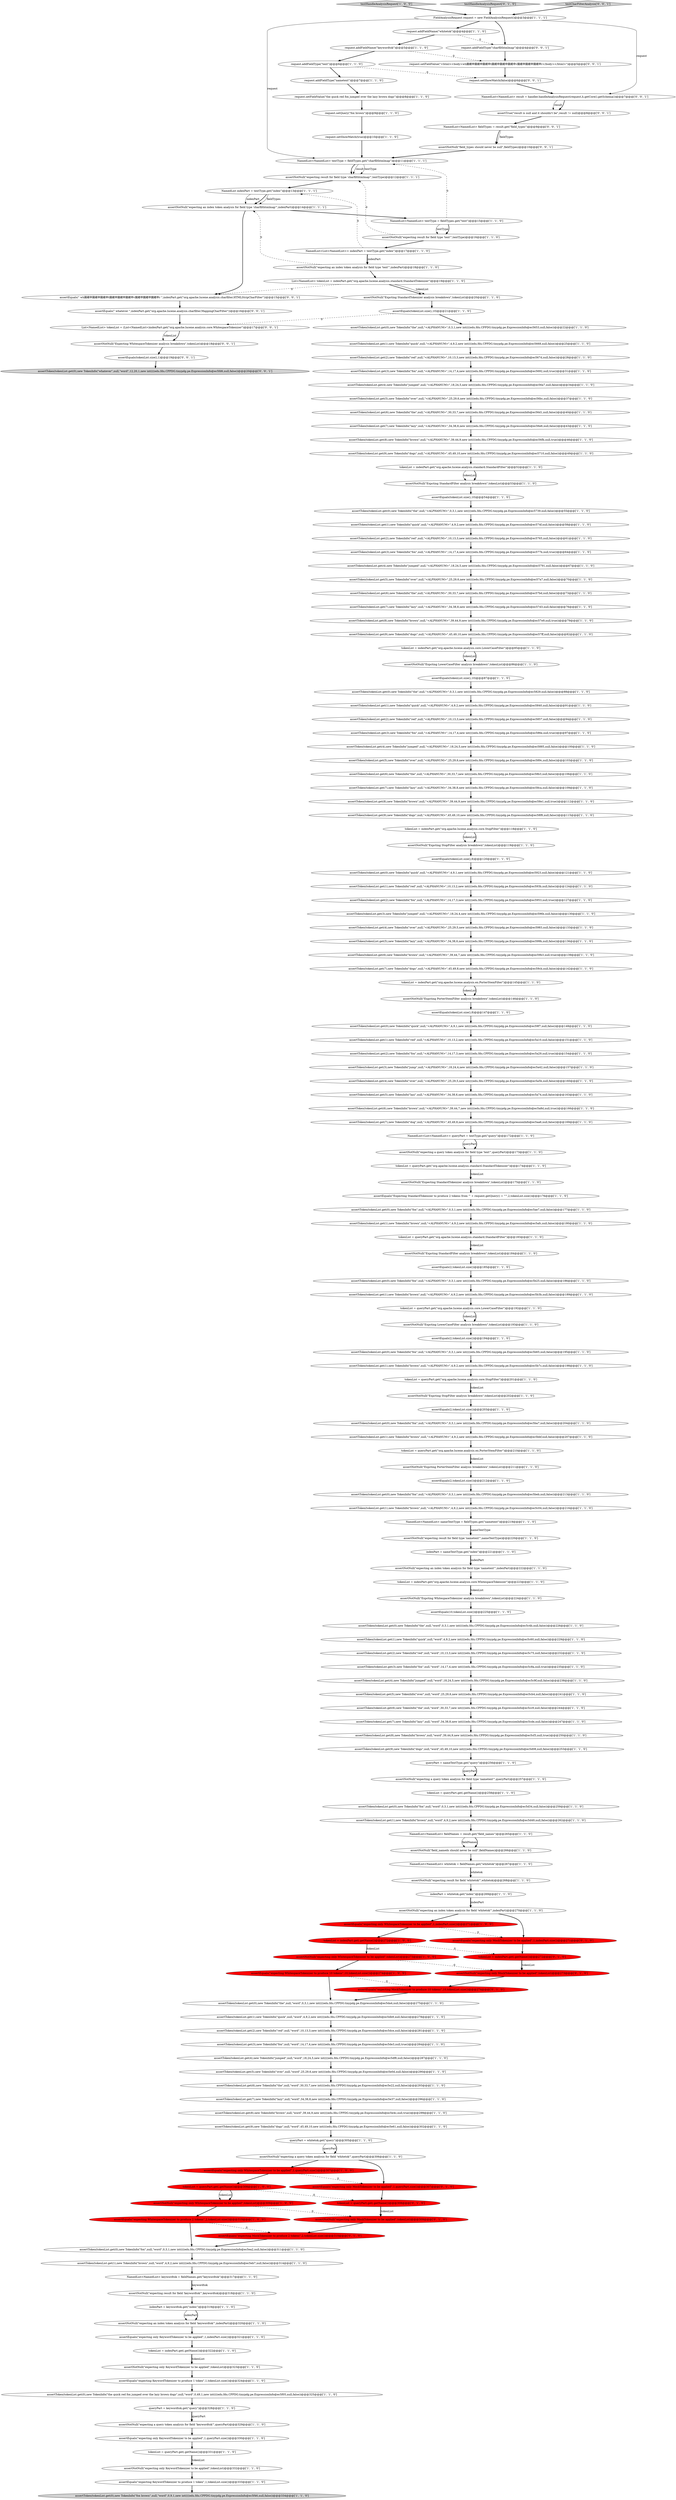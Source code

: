 digraph {
184 [style = filled, label = "request.addFieldType(\"charfilthtmlmap\")@@@4@@@['0', '0', '1']", fillcolor = white, shape = ellipse image = "AAA0AAABBB3BBB"];
4 [style = filled, label = "assertToken(tokenList.get(7),new TokenInfo(\"lazy\",null,\"<ALPHANUM>\",34,38,8,new int((((edu.fdu.CPPDG.tinypdg.pe.ExpressionInfo@ec58ca,null,false))@@@109@@@['1', '1', '0']", fillcolor = white, shape = ellipse image = "AAA0AAABBB1BBB"];
160 [style = filled, label = "assertNotNull(\"expecting an index token analysis for field 'keywordtok'\",indexPart)@@@320@@@['1', '1', '0']", fillcolor = white, shape = ellipse image = "AAA0AAABBB1BBB"];
157 [style = filled, label = "queryPart = whitetok.get(\"query\")@@@305@@@['1', '1', '0']", fillcolor = white, shape = ellipse image = "AAA0AAABBB1BBB"];
44 [style = filled, label = "assertToken(tokenList.get(1),new TokenInfo(\"quick\",null,\"<ALPHANUM>\",4,9,2,new int((((edu.fdu.CPPDG.tinypdg.pe.ExpressionInfo@ec574f,null,false))@@@58@@@['1', '1', '0']", fillcolor = white, shape = ellipse image = "AAA0AAABBB1BBB"];
120 [style = filled, label = "assertToken(tokenList.get(8),new TokenInfo(\"brown\",null,\"<ALPHANUM>\",39,44,9,new int((((edu.fdu.CPPDG.tinypdg.pe.ExpressionInfo@ec56fb,null,true))@@@46@@@['1', '1', '0']", fillcolor = white, shape = ellipse image = "AAA0AAABBB1BBB"];
49 [style = filled, label = "indexPart = nameTextType.get(\"index\")@@@221@@@['1', '1', '0']", fillcolor = white, shape = ellipse image = "AAA0AAABBB1BBB"];
76 [style = filled, label = "tokenList = queryPart.get(\"org.apache.lucene.analysis.standard.StandardTokenizer\")@@@174@@@['1', '1', '0']", fillcolor = white, shape = ellipse image = "AAA0AAABBB1BBB"];
132 [style = filled, label = "assertToken(tokenList.get(1),new TokenInfo(\"red\",null,\"<ALPHANUM>\",10,13,2,new int((((edu.fdu.CPPDG.tinypdg.pe.ExpressionInfo@ec593b,null,false))@@@124@@@['1', '1', '0']", fillcolor = white, shape = ellipse image = "AAA0AAABBB1BBB"];
98 [style = filled, label = "assertNotNull(\"Expcting StandardFilter analysis breakdown\",tokenList)@@@184@@@['1', '1', '0']", fillcolor = white, shape = ellipse image = "AAA0AAABBB1BBB"];
138 [style = filled, label = "assertToken(tokenList.get(9),new TokenInfo(\"dogs\",null,\"word\",45,49,10,new int((((edu.fdu.CPPDG.tinypdg.pe.ExpressionInfo@ec5d08,null,false))@@@253@@@['1', '1', '0']", fillcolor = white, shape = ellipse image = "AAA0AAABBB1BBB"];
33 [style = filled, label = "assertToken(tokenList.get(5),new TokenInfo(\"over\",null,\"<ALPHANUM>\",25,29,6,new int((((edu.fdu.CPPDG.tinypdg.pe.ExpressionInfo@ec57a7,null,false))@@@70@@@['1', '1', '0']", fillcolor = white, shape = ellipse image = "AAA0AAABBB1BBB"];
183 [style = filled, label = "List<NamedList> tokenList = (List<NamedList>)indexPart.get(\"org.apache.lucene.analysis.core.WhitespaceTokenizer\")@@@17@@@['0', '0', '1']", fillcolor = white, shape = ellipse image = "AAA0AAABBB3BBB"];
19 [style = filled, label = "assertToken(tokenList.get(2),new TokenInfo(\"red\",null,\"<ALPHANUM>\",10,13,3,new int((((edu.fdu.CPPDG.tinypdg.pe.ExpressionInfo@ec5765,null,false))@@@61@@@['1', '1', '0']", fillcolor = white, shape = ellipse image = "AAA0AAABBB1BBB"];
145 [style = filled, label = "assertToken(tokenList.get(9),new TokenInfo(\"dogs\",null,\"word\",45,49,10,new int((((edu.fdu.CPPDG.tinypdg.pe.ExpressionInfo@ec5e61,null,false))@@@302@@@['1', '1', '0']", fillcolor = white, shape = ellipse image = "AAA0AAABBB1BBB"];
113 [style = filled, label = "assertToken(tokenList.get(8),new TokenInfo(\"brown\",null,\"word\",39,44,9,new int((((edu.fdu.CPPDG.tinypdg.pe.ExpressionInfo@ec5cf3,null,true))@@@250@@@['1', '1', '0']", fillcolor = white, shape = ellipse image = "AAA0AAABBB1BBB"];
191 [style = filled, label = "NamedList<NamedList> result = handler.handleAnalysisRequest(request,h.getCore().getSchema())@@@7@@@['0', '0', '1']", fillcolor = white, shape = ellipse image = "AAA0AAABBB3BBB"];
18 [style = filled, label = "assertToken(tokenList.get(3),new TokenInfo(\"fox\",null,\"<ALPHANUM>\",14,17,4,new int((((edu.fdu.CPPDG.tinypdg.pe.ExpressionInfo@ec586e,null,true))@@@97@@@['1', '1', '0']", fillcolor = white, shape = ellipse image = "AAA0AAABBB1BBB"];
14 [style = filled, label = "assertToken(tokenList.get(6),new TokenInfo(\"the\",null,\"word\",30,33,7,new int((((edu.fdu.CPPDG.tinypdg.pe.ExpressionInfo@ec5cc9,null,false))@@@244@@@['1', '1', '0']", fillcolor = white, shape = ellipse image = "AAA0AAABBB1BBB"];
31 [style = filled, label = "assertToken(tokenList.get(7),new TokenInfo(\"lazy\",null,\"<ALPHANUM>\",34,38,8,new int((((edu.fdu.CPPDG.tinypdg.pe.ExpressionInfo@ec56e6,null,false))@@@43@@@['1', '1', '0']", fillcolor = white, shape = ellipse image = "AAA0AAABBB1BBB"];
57 [style = filled, label = "assertNotNull(\"Expcting WhitespaceTokenizer analysis breakdown\",tokenList)@@@224@@@['1', '1', '0']", fillcolor = white, shape = ellipse image = "AAA0AAABBB1BBB"];
129 [style = filled, label = "tokenList = queryPart.get(\"org.apache.lucene.analysis.en.PorterStemFilter\")@@@210@@@['1', '1', '0']", fillcolor = white, shape = ellipse image = "AAA0AAABBB1BBB"];
174 [style = filled, label = "assertEquals(\"expecting only MockTokenizer to be applied\",1,queryPart.size())@@@307@@@['0', '1', '0']", fillcolor = red, shape = ellipse image = "AAA1AAABBB2BBB"];
21 [style = filled, label = "assertToken(tokenList.get(0),new TokenInfo(\"the quick red fox jumped over the lazy brown dogs\",null,\"word\",0,49,1,new int((((edu.fdu.CPPDG.tinypdg.pe.ExpressionInfo@ec5f05,null,false))@@@325@@@['1', '1', '0']", fillcolor = white, shape = ellipse image = "AAA0AAABBB1BBB"];
119 [style = filled, label = "assertEquals(2,tokenList.size())@@@203@@@['1', '1', '0']", fillcolor = white, shape = ellipse image = "AAA0AAABBB1BBB"];
46 [style = filled, label = "assertNotNull(\"Expcting LowerCaseFilter analysis breakdown\",tokenList)@@@193@@@['1', '1', '0']", fillcolor = white, shape = ellipse image = "AAA0AAABBB1BBB"];
70 [style = filled, label = "assertToken(tokenList.get(2),new TokenInfo(\"red\",null,\"word\",10,13,3,new int((((edu.fdu.CPPDG.tinypdg.pe.ExpressionInfo@ec5c75,null,false))@@@232@@@['1', '1', '0']", fillcolor = white, shape = ellipse image = "AAA0AAABBB1BBB"];
2 [style = filled, label = "assertToken(tokenList.get(3),new TokenInfo(\"fox\",null,\"<ALPHANUM>\",14,17,4,new int((((edu.fdu.CPPDG.tinypdg.pe.ExpressionInfo@ec577b,null,true))@@@64@@@['1', '1', '0']", fillcolor = white, shape = ellipse image = "AAA0AAABBB1BBB"];
167 [style = filled, label = "assertToken(tokenList.get(1),new TokenInfo(\"quick\",null,\"<ALPHANUM>\",4,9,2,new int((((edu.fdu.CPPDG.tinypdg.pe.ExpressionInfo@ec5668,null,false))@@@25@@@['1', '1', '0']", fillcolor = white, shape = ellipse image = "AAA0AAABBB1BBB"];
185 [style = filled, label = "assertNotNull(\"Expecting WhitespaceTokenizer analysis breakdown\",tokenList)@@@18@@@['0', '0', '1']", fillcolor = white, shape = ellipse image = "AAA0AAABBB3BBB"];
181 [style = filled, label = "NamedList<NamedList> fieldTypes = result.get(\"field_types\")@@@9@@@['0', '0', '1']", fillcolor = white, shape = ellipse image = "AAA0AAABBB3BBB"];
162 [style = filled, label = "NamedList<NamedList> textType = fieldTypes.get(\"text\")@@@15@@@['1', '1', '0']", fillcolor = white, shape = ellipse image = "AAA0AAABBB1BBB"];
1 [style = filled, label = "assertToken(tokenList.get(0),new TokenInfo(\"the\",null,\"<ALPHANUM>\",0,3,1,new int((((edu.fdu.CPPDG.tinypdg.pe.ExpressionInfo@ec5829,null,false))@@@88@@@['1', '1', '0']", fillcolor = white, shape = ellipse image = "AAA0AAABBB1BBB"];
179 [style = filled, label = "assertEquals(\"expecting MockTokenizer to produce 2 tokens\",2,tokenList.size())@@@310@@@['0', '1', '0']", fillcolor = red, shape = ellipse image = "AAA1AAABBB2BBB"];
189 [style = filled, label = "request.setShowMatch(false)@@@6@@@['0', '0', '1']", fillcolor = white, shape = ellipse image = "AAA0AAABBB3BBB"];
69 [style = filled, label = "assertToken(tokenList.get(9),new TokenInfo(\"dogs\",null,\"<ALPHANUM>\",45,49,10,new int((((edu.fdu.CPPDG.tinypdg.pe.ExpressionInfo@ec57ff,null,false))@@@82@@@['1', '1', '0']", fillcolor = white, shape = ellipse image = "AAA0AAABBB1BBB"];
32 [style = filled, label = "testHandleAnalysisRequest['1', '0', '0']", fillcolor = lightgray, shape = diamond image = "AAA0AAABBB1BBB"];
102 [style = filled, label = "assertEquals(\"expecting KeywordTokenizer to produce 1 token\",1,tokenList.size())@@@324@@@['1', '1', '0']", fillcolor = white, shape = ellipse image = "AAA0AAABBB1BBB"];
78 [style = filled, label = "assertToken(tokenList.get(0),new TokenInfo(\"quick\",null,\"<ALPHANUM>\",4,9,1,new int((((edu.fdu.CPPDG.tinypdg.pe.ExpressionInfo@ec59f7,null,false))@@@148@@@['1', '1', '0']", fillcolor = white, shape = ellipse image = "AAA0AAABBB1BBB"];
146 [style = filled, label = "assertToken(tokenList.get(0),new TokenInfo(\"fox brown\",null,\"word\",0,9,1,new int((((edu.fdu.CPPDG.tinypdg.pe.ExpressionInfo@ec5f46,null,false))@@@334@@@['1', '1', '0']", fillcolor = lightgray, shape = ellipse image = "AAA0AAABBB1BBB"];
149 [style = filled, label = "assertToken(tokenList.get(1),new TokenInfo(\"quick\",null,\"word\",4,9,2,new int((((edu.fdu.CPPDG.tinypdg.pe.ExpressionInfo@ec5c60,null,false))@@@229@@@['1', '1', '0']", fillcolor = white, shape = ellipse image = "AAA0AAABBB1BBB"];
72 [style = filled, label = "assertToken(tokenList.get(1),new TokenInfo(\"brown\",null,\"<ALPHANUM>\",4,9,2,new int((((edu.fdu.CPPDG.tinypdg.pe.ExpressionInfo@ec5bbf,null,false))@@@207@@@['1', '1', '0']", fillcolor = white, shape = ellipse image = "AAA0AAABBB1BBB"];
95 [style = filled, label = "assertEquals(\"expecting only WhitespaceTokenizer to be applied\",1,queryPart.size())@@@307@@@['1', '0', '0']", fillcolor = red, shape = ellipse image = "AAA1AAABBB1BBB"];
147 [style = filled, label = "request.setQuery(\"fox brown\")@@@9@@@['1', '1', '0']", fillcolor = white, shape = ellipse image = "AAA0AAABBB1BBB"];
151 [style = filled, label = "NamedList<List<NamedList>> queryPart = textType.get(\"query\")@@@172@@@['1', '1', '0']", fillcolor = white, shape = ellipse image = "AAA0AAABBB1BBB"];
13 [style = filled, label = "NamedList<NamedList> textType = fieldTypes.get(\"charfilthtmlmap\")@@@11@@@['1', '1', '1']", fillcolor = white, shape = ellipse image = "AAA0AAABBB1BBB"];
77 [style = filled, label = "assertNotNull(\"expecting a query token analysis for field type 'nametext'\",queryPart)@@@257@@@['1', '1', '0']", fillcolor = white, shape = ellipse image = "AAA0AAABBB1BBB"];
128 [style = filled, label = "assertNotNull(\"Expcting StandardTokenizer analysis breakdown\",tokenList)@@@20@@@['1', '1', '0']", fillcolor = white, shape = ellipse image = "AAA0AAABBB1BBB"];
65 [style = filled, label = "assertToken(tokenList.get(1),new TokenInfo(\"brown\",null,\"<ALPHANUM>\",4,9,2,new int((((edu.fdu.CPPDG.tinypdg.pe.ExpressionInfo@ec5afc,null,false))@@@180@@@['1', '1', '0']", fillcolor = white, shape = ellipse image = "AAA0AAABBB1BBB"];
71 [style = filled, label = "assertToken(tokenList.get(7),new TokenInfo(\"dogs\",null,\"<ALPHANUM>\",45,49,8,new int((((edu.fdu.CPPDG.tinypdg.pe.ExpressionInfo@ec59cb,null,false))@@@142@@@['1', '1', '0']", fillcolor = white, shape = ellipse image = "AAA0AAABBB1BBB"];
142 [style = filled, label = "FieldAnalysisRequest request = new FieldAnalysisRequest()@@@3@@@['1', '1', '1']", fillcolor = white, shape = ellipse image = "AAA0AAABBB1BBB"];
105 [style = filled, label = "assertToken(tokenList.get(6),new TokenInfo(\"the\",null,\"word\",30,33,7,new int((((edu.fdu.CPPDG.tinypdg.pe.ExpressionInfo@ec5e22,null,false))@@@293@@@['1', '1', '0']", fillcolor = white, shape = ellipse image = "AAA0AAABBB1BBB"];
144 [style = filled, label = "assertNotNull(\"Expcting StopFilter analysis breakdown\",tokenList)@@@202@@@['1', '1', '0']", fillcolor = white, shape = ellipse image = "AAA0AAABBB1BBB"];
171 [style = filled, label = "assertEquals(\"expecting MockTokenizer to produce 10 tokens\",10,tokenList.size())@@@274@@@['0', '1', '0']", fillcolor = red, shape = ellipse image = "AAA1AAABBB2BBB"];
16 [style = filled, label = "assertNotNull(\"expecting an index token analysis for field type 'nametext'\",indexPart)@@@222@@@['1', '1', '0']", fillcolor = white, shape = ellipse image = "AAA0AAABBB1BBB"];
100 [style = filled, label = "assertNotNull(\"Expcting PorterStemFilter analysis breakdown\",tokenList)@@@211@@@['1', '1', '0']", fillcolor = white, shape = ellipse image = "AAA0AAABBB1BBB"];
121 [style = filled, label = "assertToken(tokenList.get(6),new TokenInfo(\"brown\",null,\"<ALPHANUM>\",39,44,7,new int((((edu.fdu.CPPDG.tinypdg.pe.ExpressionInfo@ec59b3,null,true))@@@139@@@['1', '1', '0']", fillcolor = white, shape = ellipse image = "AAA0AAABBB1BBB"];
45 [style = filled, label = "assertToken(tokenList.get(2),new TokenInfo(\"red\",null,\"<ALPHANUM>\",10,13,3,new int((((edu.fdu.CPPDG.tinypdg.pe.ExpressionInfo@ec567d,null,false))@@@28@@@['1', '1', '0']", fillcolor = white, shape = ellipse image = "AAA0AAABBB1BBB"];
22 [style = filled, label = "assertToken(tokenList.get(0),new TokenInfo(\"fox\",null,\"<ALPHANUM>\",0,3,1,new int((((edu.fdu.CPPDG.tinypdg.pe.ExpressionInfo@ec5b25,null,false))@@@186@@@['1', '1', '0']", fillcolor = white, shape = ellipse image = "AAA0AAABBB1BBB"];
38 [style = filled, label = "request.addFieldName(\"keywordtok\")@@@5@@@['1', '1', '0']", fillcolor = white, shape = ellipse image = "AAA0AAABBB1BBB"];
166 [style = filled, label = "assertToken(tokenList.get(1),new TokenInfo(\"red\",null,\"<ALPHANUM>\",10,13,2,new int((((edu.fdu.CPPDG.tinypdg.pe.ExpressionInfo@ec5a10,null,false))@@@151@@@['1', '1', '0']", fillcolor = white, shape = ellipse image = "AAA0AAABBB1BBB"];
11 [style = filled, label = "assertNotNull(\"expecting result for field 'whitetok'\",whitetok)@@@268@@@['1', '1', '0']", fillcolor = white, shape = ellipse image = "AAA0AAABBB1BBB"];
135 [style = filled, label = "assertEquals(tokenList.size(),10)@@@54@@@['1', '1', '0']", fillcolor = white, shape = ellipse image = "AAA0AAABBB1BBB"];
123 [style = filled, label = "assertToken(tokenList.get(0),new TokenInfo(\"the\",null,\"<ALPHANUM>\",0,3,1,new int((((edu.fdu.CPPDG.tinypdg.pe.ExpressionInfo@ec5653,null,false))@@@22@@@['1', '1', '0']", fillcolor = white, shape = ellipse image = "AAA0AAABBB1BBB"];
118 [style = filled, label = "assertToken(tokenList.get(5),new TokenInfo(\"over\",null,\"word\",25,29,6,new int((((edu.fdu.CPPDG.tinypdg.pe.ExpressionInfo@ec5e0d,null,false))@@@290@@@['1', '1', '0']", fillcolor = white, shape = ellipse image = "AAA0AAABBB1BBB"];
173 [style = filled, label = "testHandleAnalysisRequest['0', '1', '0']", fillcolor = lightgray, shape = diamond image = "AAA0AAABBB2BBB"];
165 [style = filled, label = "assertToken(tokenList.get(1),new TokenInfo(\"brown\",null,\"word\",4,9,2,new int((((edu.fdu.CPPDG.tinypdg.pe.ExpressionInfo@ec5eb7,null,false))@@@314@@@['1', '1', '0']", fillcolor = white, shape = ellipse image = "AAA0AAABBB1BBB"];
79 [style = filled, label = "assertNotNull(\"expecting result for field type 'text'\",textType)@@@16@@@['1', '1', '0']", fillcolor = white, shape = ellipse image = "AAA0AAABBB1BBB"];
7 [style = filled, label = "assertToken(tokenList.get(7),new TokenInfo(\"dog\",null,\"<ALPHANUM>\",45,49,8,new int((((edu.fdu.CPPDG.tinypdg.pe.ExpressionInfo@ec5aa6,null,false))@@@169@@@['1', '1', '0']", fillcolor = white, shape = ellipse image = "AAA0AAABBB1BBB"];
170 [style = filled, label = "indexPart = whitetok.get(\"index\")@@@269@@@['1', '1', '0']", fillcolor = white, shape = ellipse image = "AAA0AAABBB1BBB"];
153 [style = filled, label = "assertNotNull(\"expecting result for field type 'nametext'\",nameTextType)@@@220@@@['1', '1', '0']", fillcolor = white, shape = ellipse image = "AAA0AAABBB1BBB"];
139 [style = filled, label = "assertEquals(\"expecting KeywordTokenizer to produce 1 token\",1,tokenList.size())@@@333@@@['1', '1', '0']", fillcolor = white, shape = ellipse image = "AAA0AAABBB1BBB"];
25 [style = filled, label = "tokenList = queryPart.get(\"org.apache.lucene.analysis.core.LowerCaseFilter\")@@@192@@@['1', '1', '0']", fillcolor = white, shape = ellipse image = "AAA0AAABBB1BBB"];
134 [style = filled, label = "assertToken(tokenList.get(0),new TokenInfo(\"fox\",null,\"<ALPHANUM>\",0,3,1,new int((((edu.fdu.CPPDG.tinypdg.pe.ExpressionInfo@ec5beb,null,false))@@@213@@@['1', '1', '0']", fillcolor = white, shape = ellipse image = "AAA0AAABBB1BBB"];
178 [style = filled, label = "assertNotNull(\"expecting only MockTokenizer to be applied\",tokenList)@@@273@@@['0', '1', '0']", fillcolor = red, shape = ellipse image = "AAA1AAABBB2BBB"];
50 [style = filled, label = "assertToken(tokenList.get(0),new TokenInfo(\"the\",null,\"<ALPHANUM>\",0,3,1,new int((((edu.fdu.CPPDG.tinypdg.pe.ExpressionInfo@ec5739,null,false))@@@55@@@['1', '1', '0']", fillcolor = white, shape = ellipse image = "AAA0AAABBB1BBB"];
137 [style = filled, label = "assertToken(tokenList.get(1),new TokenInfo(\"brown\",null,\"word\",4,9,2,new int((((edu.fdu.CPPDG.tinypdg.pe.ExpressionInfo@ec5d49,null,false))@@@262@@@['1', '1', '0']", fillcolor = white, shape = ellipse image = "AAA0AAABBB1BBB"];
81 [style = filled, label = "indexPart = keywordtok.get(\"index\")@@@319@@@['1', '1', '0']", fillcolor = white, shape = ellipse image = "AAA0AAABBB1BBB"];
58 [style = filled, label = "tokenList = indexPart.get(\"org.apache.lucene.analysis.core.LowerCaseFilter\")@@@85@@@['1', '1', '0']", fillcolor = white, shape = ellipse image = "AAA0AAABBB1BBB"];
182 [style = filled, label = "assertEquals(\" whatever \",indexPart.get(\"org.apache.lucene.analysis.charfilter.MappingCharFilter\"))@@@16@@@['0', '0', '1']", fillcolor = white, shape = ellipse image = "AAA0AAABBB3BBB"];
82 [style = filled, label = "assertToken(tokenList.get(4),new TokenInfo(\"over\",null,\"<ALPHANUM>\",25,29,5,new int((((edu.fdu.CPPDG.tinypdg.pe.ExpressionInfo@ec5a5b,null,false))@@@160@@@['1', '1', '0']", fillcolor = white, shape = ellipse image = "AAA0AAABBB1BBB"];
5 [style = filled, label = "assertToken(tokenList.get(0),new TokenInfo(\"the\",null,\"word\",0,3,1,new int((((edu.fdu.CPPDG.tinypdg.pe.ExpressionInfo@ec5c4b,null,false))@@@226@@@['1', '1', '0']", fillcolor = white, shape = ellipse image = "AAA0AAABBB1BBB"];
28 [style = filled, label = "assertEquals(10,tokenList.size())@@@225@@@['1', '1', '0']", fillcolor = white, shape = ellipse image = "AAA0AAABBB1BBB"];
168 [style = filled, label = "assertEquals(2,tokenList.size())@@@185@@@['1', '1', '0']", fillcolor = white, shape = ellipse image = "AAA0AAABBB1BBB"];
86 [style = filled, label = "assertNotNull(\"Expecting StandardTokenizer analysis breakdown\",tokenList)@@@175@@@['1', '1', '0']", fillcolor = white, shape = ellipse image = "AAA0AAABBB1BBB"];
67 [style = filled, label = "tokenList = indexPart.get(\"org.apache.lucene.analysis.core.StopFilter\")@@@118@@@['1', '1', '0']", fillcolor = white, shape = ellipse image = "AAA0AAABBB1BBB"];
93 [style = filled, label = "assertNotNull(\"expecting only WhitespaceTokenizer to be applied\",tokenList)@@@273@@@['1', '0', '0']", fillcolor = red, shape = ellipse image = "AAA1AAABBB1BBB"];
80 [style = filled, label = "assertToken(tokenList.get(3),new TokenInfo(\"fox\",null,\"word\",14,17,4,new int((((edu.fdu.CPPDG.tinypdg.pe.ExpressionInfo@ec5de3,null,true))@@@284@@@['1', '1', '0']", fillcolor = white, shape = ellipse image = "AAA0AAABBB1BBB"];
24 [style = filled, label = "assertToken(tokenList.get(7),new TokenInfo(\"lazy\",null,\"word\",34,38,8,new int((((edu.fdu.CPPDG.tinypdg.pe.ExpressionInfo@ec5e37,null,false))@@@296@@@['1', '1', '0']", fillcolor = white, shape = ellipse image = "AAA0AAABBB1BBB"];
122 [style = filled, label = "assertToken(tokenList.get(4),new TokenInfo(\"jumped\",null,\"word\",18,24,5,new int((((edu.fdu.CPPDG.tinypdg.pe.ExpressionInfo@ec5df8,null,false))@@@287@@@['1', '1', '0']", fillcolor = white, shape = ellipse image = "AAA0AAABBB1BBB"];
66 [style = filled, label = "assertToken(tokenList.get(8),new TokenInfo(\"brown\",null,\"<ALPHANUM>\",39,44,9,new int((((edu.fdu.CPPDG.tinypdg.pe.ExpressionInfo@ec58e1,null,true))@@@112@@@['1', '1', '0']", fillcolor = white, shape = ellipse image = "AAA0AAABBB1BBB"];
190 [style = filled, label = "assertToken(tokenList.get(0),new TokenInfo(\"whatever\",null,\"word\",12,20,1,new int((((edu.fdu.CPPDG.tinypdg.pe.ExpressionInfo@ec5fd6,null,false))@@@20@@@['0', '0', '1']", fillcolor = lightgray, shape = ellipse image = "AAA0AAABBB3BBB"];
154 [style = filled, label = "assertToken(tokenList.get(4),new TokenInfo(\"jumped\",null,\"word\",18,24,5,new int((((edu.fdu.CPPDG.tinypdg.pe.ExpressionInfo@ec5c9f,null,false))@@@238@@@['1', '1', '0']", fillcolor = white, shape = ellipse image = "AAA0AAABBB1BBB"];
106 [style = filled, label = "assertNotNull(\"Expcting StopFilter analysis breakdown\",tokenList)@@@119@@@['1', '1', '0']", fillcolor = white, shape = ellipse image = "AAA0AAABBB1BBB"];
40 [style = filled, label = "assertNotNull(\"Expcting StandardFilter analysis breakdown\",tokenList)@@@53@@@['1', '1', '0']", fillcolor = white, shape = ellipse image = "AAA0AAABBB1BBB"];
187 [style = filled, label = "assertEquals(\" wh鐃緒申鐃緒申鐃緒申t鐃緒申鐃緒申鐃緒申v鐃緒申鐃緒申鐃緒申r \",indexPart.get(\"org.apache.lucene.analysis.charfilter.HTMLStripCharFilter\"))@@@15@@@['0', '0', '1']", fillcolor = white, shape = ellipse image = "AAA0AAABBB3BBB"];
108 [style = filled, label = "assertEquals(2,tokenList.size())@@@212@@@['1', '1', '0']", fillcolor = white, shape = ellipse image = "AAA0AAABBB1BBB"];
127 [style = filled, label = "request.addFieldType(\"text\")@@@6@@@['1', '1', '0']", fillcolor = white, shape = ellipse image = "AAA0AAABBB1BBB"];
43 [style = filled, label = "assertToken(tokenList.get(8),new TokenInfo(\"brown\",null,\"<ALPHANUM>\",39,44,9,new int((((edu.fdu.CPPDG.tinypdg.pe.ExpressionInfo@ec57e9,null,true))@@@79@@@['1', '1', '0']", fillcolor = white, shape = ellipse image = "AAA0AAABBB1BBB"];
26 [style = filled, label = "assertNotNull(\"expecting only KeywordTokenizer to be applied\",tokenList)@@@332@@@['1', '1', '0']", fillcolor = white, shape = ellipse image = "AAA0AAABBB1BBB"];
30 [style = filled, label = "tokenList = queryPart.get(.getName())@@@308@@@['1', '0', '0']", fillcolor = red, shape = ellipse image = "AAA1AAABBB1BBB"];
52 [style = filled, label = "request.addFieldType(\"nametext\")@@@7@@@['1', '1', '0']", fillcolor = white, shape = ellipse image = "AAA0AAABBB1BBB"];
88 [style = filled, label = "assertToken(tokenList.get(3),new TokenInfo(\"fox\",null,\"<ALPHANUM>\",14,17,4,new int((((edu.fdu.CPPDG.tinypdg.pe.ExpressionInfo@ec5692,null,true))@@@31@@@['1', '1', '0']", fillcolor = white, shape = ellipse image = "AAA0AAABBB1BBB"];
90 [style = filled, label = "assertToken(tokenList.get(0),new TokenInfo(\"the\",null,\"word\",0,3,1,new int((((edu.fdu.CPPDG.tinypdg.pe.ExpressionInfo@ec5da4,null,false))@@@275@@@['1', '1', '0']", fillcolor = white, shape = ellipse image = "AAA0AAABBB1BBB"];
104 [style = filled, label = "NamedList<List<NamedList>> indexPart = textType.get(\"index\")@@@17@@@['1', '1', '0']", fillcolor = white, shape = ellipse image = "AAA0AAABBB1BBB"];
23 [style = filled, label = "assertNotNull(\"Expcting PorterStemFilter analysis breakdown\",tokenList)@@@146@@@['1', '1', '0']", fillcolor = white, shape = ellipse image = "AAA0AAABBB1BBB"];
55 [style = filled, label = "tokenList = queryPart.get(.getName())@@@331@@@['1', '1', '0']", fillcolor = white, shape = ellipse image = "AAA0AAABBB1BBB"];
141 [style = filled, label = "assertEquals(\"expecting WhitespaceTokenizer to produce 2 tokens\",2,tokenList.size())@@@310@@@['1', '0', '0']", fillcolor = red, shape = ellipse image = "AAA1AAABBB1BBB"];
6 [style = filled, label = "NamedList<NamedList> fieldNames = result.get(\"field_names\")@@@265@@@['1', '1', '0']", fillcolor = white, shape = ellipse image = "AAA0AAABBB1BBB"];
164 [style = filled, label = "assertEquals(\"expecting only KeywordTokenizer to be applied\",1,indexPart.size())@@@321@@@['1', '1', '0']", fillcolor = white, shape = ellipse image = "AAA0AAABBB1BBB"];
62 [style = filled, label = "assertToken(tokenList.get(0),new TokenInfo(\"quick\",null,\"<ALPHANUM>\",4,9,1,new int((((edu.fdu.CPPDG.tinypdg.pe.ExpressionInfo@ec5923,null,false))@@@121@@@['1', '1', '0']", fillcolor = white, shape = ellipse image = "AAA0AAABBB1BBB"];
74 [style = filled, label = "assertToken(tokenList.get(2),new TokenInfo(\"fox\",null,\"<ALPHANUM>\",14,17,3,new int((((edu.fdu.CPPDG.tinypdg.pe.ExpressionInfo@ec5953,null,true))@@@127@@@['1', '1', '0']", fillcolor = white, shape = ellipse image = "AAA0AAABBB1BBB"];
92 [style = filled, label = "assertNotNull(\"expecting a query token analysis for field type 'text'\",queryPart)@@@173@@@['1', '1', '0']", fillcolor = white, shape = ellipse image = "AAA0AAABBB1BBB"];
150 [style = filled, label = "assertNotNull(\"expecting an index token analysis for field type 'charfilthtmlmap'\",indexPart)@@@14@@@['1', '1', '1']", fillcolor = white, shape = ellipse image = "AAA0AAABBB1BBB"];
112 [style = filled, label = "assertEquals(2,tokenList.size())@@@194@@@['1', '1', '0']", fillcolor = white, shape = ellipse image = "AAA0AAABBB1BBB"];
85 [style = filled, label = "assertToken(tokenList.get(5),new TokenInfo(\"lazy\",null,\"<ALPHANUM>\",34,38,6,new int((((edu.fdu.CPPDG.tinypdg.pe.ExpressionInfo@ec599b,null,false))@@@136@@@['1', '1', '0']", fillcolor = white, shape = ellipse image = "AAA0AAABBB1BBB"];
133 [style = filled, label = "request.setShowMatch(true)@@@10@@@['1', '1', '0']", fillcolor = white, shape = ellipse image = "AAA0AAABBB1BBB"];
126 [style = filled, label = "tokenList = queryPart.get(.getName())@@@258@@@['1', '1', '0']", fillcolor = white, shape = ellipse image = "AAA0AAABBB1BBB"];
63 [style = filled, label = "tokenList = queryPart.get(\"org.apache.lucene.analysis.standard.StandardFilter\")@@@183@@@['1', '1', '0']", fillcolor = white, shape = ellipse image = "AAA0AAABBB1BBB"];
10 [style = filled, label = "assertToken(tokenList.get(3),new TokenInfo(\"fox\",null,\"word\",14,17,4,new int((((edu.fdu.CPPDG.tinypdg.pe.ExpressionInfo@ec5c8a,null,true))@@@235@@@['1', '1', '0']", fillcolor = white, shape = ellipse image = "AAA0AAABBB1BBB"];
186 [style = filled, label = "assertNotNull(\"field_types should never be null\",fieldTypes)@@@10@@@['0', '0', '1']", fillcolor = white, shape = ellipse image = "AAA0AAABBB3BBB"];
115 [style = filled, label = "assertToken(tokenList.get(6),new TokenInfo(\"the\",null,\"<ALPHANUM>\",30,33,7,new int((((edu.fdu.CPPDG.tinypdg.pe.ExpressionInfo@ec56d1,null,false))@@@40@@@['1', '1', '0']", fillcolor = white, shape = ellipse image = "AAA0AAABBB1BBB"];
35 [style = filled, label = "assertToken(tokenList.get(0),new TokenInfo(\"fox\",null,\"<ALPHANUM>\",0,3,1,new int((((edu.fdu.CPPDG.tinypdg.pe.ExpressionInfo@ec5b65,null,false))@@@195@@@['1', '1', '0']", fillcolor = white, shape = ellipse image = "AAA0AAABBB1BBB"];
41 [style = filled, label = "assertToken(tokenList.get(5),new TokenInfo(\"over\",null,\"<ALPHANUM>\",25,29,6,new int((((edu.fdu.CPPDG.tinypdg.pe.ExpressionInfo@ec56bc,null,false))@@@37@@@['1', '1', '0']", fillcolor = white, shape = ellipse image = "AAA0AAABBB1BBB"];
91 [style = filled, label = "assertToken(tokenList.get(1),new TokenInfo(\"brown\",null,\"<ALPHANUM>\",4,9,2,new int((((edu.fdu.CPPDG.tinypdg.pe.ExpressionInfo@ec5b3b,null,false))@@@189@@@['1', '1', '0']", fillcolor = white, shape = ellipse image = "AAA0AAABBB1BBB"];
53 [style = filled, label = "assertEquals(\"expecting only KeywordTokenizer to be applied\",1,queryPart.size())@@@330@@@['1', '1', '0']", fillcolor = white, shape = ellipse image = "AAA0AAABBB1BBB"];
75 [style = filled, label = "assertToken(tokenList.get(0),new TokenInfo(\"fox\",null,\"word\",0,3,1,new int((((edu.fdu.CPPDG.tinypdg.pe.ExpressionInfo@ec5ea2,null,false))@@@311@@@['1', '1', '0']", fillcolor = white, shape = ellipse image = "AAA0AAABBB1BBB"];
68 [style = filled, label = "tokenList = queryPart.get(\"org.apache.lucene.analysis.core.StopFilter\")@@@201@@@['1', '1', '0']", fillcolor = white, shape = ellipse image = "AAA0AAABBB1BBB"];
192 [style = filled, label = "assertEquals(tokenList.size(),1)@@@19@@@['0', '0', '1']", fillcolor = white, shape = ellipse image = "AAA0AAABBB3BBB"];
169 [style = filled, label = "assertNotNull(\"Expcting LowerCaseFilter analysis breakdown\",tokenList)@@@86@@@['1', '1', '0']", fillcolor = white, shape = ellipse image = "AAA0AAABBB1BBB"];
159 [style = filled, label = "assertToken(tokenList.get(6),new TokenInfo(\"the\",null,\"<ALPHANUM>\",30,33,7,new int((((edu.fdu.CPPDG.tinypdg.pe.ExpressionInfo@ec57bd,null,false))@@@73@@@['1', '1', '0']", fillcolor = white, shape = ellipse image = "AAA0AAABBB1BBB"];
64 [style = filled, label = "assertToken(tokenList.get(4),new TokenInfo(\"jumped\",null,\"<ALPHANUM>\",18,24,5,new int((((edu.fdu.CPPDG.tinypdg.pe.ExpressionInfo@ec5885,null,false))@@@100@@@['1', '1', '0']", fillcolor = white, shape = ellipse image = "AAA0AAABBB1BBB"];
110 [style = filled, label = "assertToken(tokenList.get(1),new TokenInfo(\"brown\",null,\"<ALPHANUM>\",4,9,2,new int((((edu.fdu.CPPDG.tinypdg.pe.ExpressionInfo@ec5c04,null,false))@@@216@@@['1', '1', '0']", fillcolor = white, shape = ellipse image = "AAA0AAABBB1BBB"];
27 [style = filled, label = "assertToken(tokenList.get(4),new TokenInfo(\"jumped\",null,\"<ALPHANUM>\",18,24,5,new int((((edu.fdu.CPPDG.tinypdg.pe.ExpressionInfo@ec5791,null,false))@@@67@@@['1', '1', '0']", fillcolor = white, shape = ellipse image = "AAA0AAABBB1BBB"];
56 [style = filled, label = "assertToken(tokenList.get(6),new TokenInfo(\"the\",null,\"<ALPHANUM>\",30,33,7,new int((((edu.fdu.CPPDG.tinypdg.pe.ExpressionInfo@ec58b3,null,false))@@@106@@@['1', '1', '0']", fillcolor = white, shape = ellipse image = "AAA0AAABBB1BBB"];
130 [style = filled, label = "assertNotNull(\"expecting a query token analysis for field 'whitetok'\",queryPart)@@@306@@@['1', '1', '0']", fillcolor = white, shape = ellipse image = "AAA0AAABBB1BBB"];
161 [style = filled, label = "assertNotNull(\"expecting a query token analysis for field 'keywordtok'\",queryPart)@@@329@@@['1', '1', '0']", fillcolor = white, shape = ellipse image = "AAA0AAABBB1BBB"];
107 [style = filled, label = "NamedList<NamedList> nameTextType = fieldTypes.get(\"nametext\")@@@219@@@['1', '1', '0']", fillcolor = white, shape = ellipse image = "AAA0AAABBB1BBB"];
3 [style = filled, label = "assertNotNull(\"expecting an index token analysis for field 'whitetok'\",indexPart)@@@270@@@['1', '1', '0']", fillcolor = white, shape = ellipse image = "AAA0AAABBB1BBB"];
59 [style = filled, label = "assertNotNull(\"expecting result for field type 'charfilthtmlmap'\",textType)@@@12@@@['1', '1', '1']", fillcolor = white, shape = ellipse image = "AAA0AAABBB1BBB"];
48 [style = filled, label = "assertToken(tokenList.get(9),new TokenInfo(\"dogs\",null,\"<ALPHANUM>\",45,49,10,new int((((edu.fdu.CPPDG.tinypdg.pe.ExpressionInfo@ec5710,null,false))@@@49@@@['1', '1', '0']", fillcolor = white, shape = ellipse image = "AAA0AAABBB1BBB"];
156 [style = filled, label = "assertToken(tokenList.get(0),new TokenInfo(\"fox\",null,\"word\",0,3,1,new int((((edu.fdu.CPPDG.tinypdg.pe.ExpressionInfo@ec5d34,null,false))@@@259@@@['1', '1', '0']", fillcolor = white, shape = ellipse image = "AAA0AAABBB1BBB"];
177 [style = filled, label = "tokenList = indexPart.get(.getName())@@@272@@@['0', '1', '0']", fillcolor = red, shape = ellipse image = "AAA1AAABBB2BBB"];
37 [style = filled, label = "assertEquals(tokenList.size(),8)@@@147@@@['1', '1', '0']", fillcolor = white, shape = ellipse image = "AAA0AAABBB1BBB"];
131 [style = filled, label = "assertEquals(tokenList.size(),10)@@@21@@@['1', '1', '0']", fillcolor = white, shape = ellipse image = "AAA0AAABBB1BBB"];
87 [style = filled, label = "assertToken(tokenList.get(5),new TokenInfo(\"over\",null,\"<ALPHANUM>\",25,29,6,new int((((edu.fdu.CPPDG.tinypdg.pe.ExpressionInfo@ec589c,null,false))@@@103@@@['1', '1', '0']", fillcolor = white, shape = ellipse image = "AAA0AAABBB1BBB"];
51 [style = filled, label = "NamedList<NamedList> whitetok = fieldNames.get(\"whitetok\")@@@267@@@['1', '1', '0']", fillcolor = white, shape = ellipse image = "AAA0AAABBB1BBB"];
96 [style = filled, label = "assertEquals(\"expecting only WhitespaceTokenizer to be applied\",1,indexPart.size())@@@271@@@['1', '0', '0']", fillcolor = red, shape = ellipse image = "AAA1AAABBB1BBB"];
117 [style = filled, label = "assertToken(tokenList.get(4),new TokenInfo(\"over\",null,\"<ALPHANUM>\",25,29,5,new int((((edu.fdu.CPPDG.tinypdg.pe.ExpressionInfo@ec5983,null,false))@@@133@@@['1', '1', '0']", fillcolor = white, shape = ellipse image = "AAA0AAABBB1BBB"];
12 [style = filled, label = "assertToken(tokenList.get(8),new TokenInfo(\"brown\",null,\"word\",39,44,9,new int((((edu.fdu.CPPDG.tinypdg.pe.ExpressionInfo@ec5e4c,null,true))@@@299@@@['1', '1', '0']", fillcolor = white, shape = ellipse image = "AAA0AAABBB1BBB"];
42 [style = filled, label = "assertEquals(\"expecting WhitespaceTokenizer to produce 10 tokens\",10,tokenList.size())@@@274@@@['1', '0', '0']", fillcolor = red, shape = ellipse image = "AAA1AAABBB1BBB"];
99 [style = filled, label = "NamedList indexPart = textType.get(\"index\")@@@13@@@['1', '1', '1']", fillcolor = white, shape = ellipse image = "AAA0AAABBB1BBB"];
101 [style = filled, label = "tokenList = indexPart.get(.getName())@@@322@@@['1', '1', '0']", fillcolor = white, shape = ellipse image = "AAA0AAABBB1BBB"];
103 [style = filled, label = "List<NamedList> tokenList = indexPart.get(\"org.apache.lucene.analysis.standard.StandardTokenizer\")@@@19@@@['1', '1', '0']", fillcolor = white, shape = ellipse image = "AAA0AAABBB1BBB"];
20 [style = filled, label = "assertToken(tokenList.get(2),new TokenInfo(\"fox\",null,\"<ALPHANUM>\",14,17,3,new int((((edu.fdu.CPPDG.tinypdg.pe.ExpressionInfo@ec5a29,null,true))@@@154@@@['1', '1', '0']", fillcolor = white, shape = ellipse image = "AAA0AAABBB1BBB"];
155 [style = filled, label = "assertToken(tokenList.get(9),new TokenInfo(\"dogs\",null,\"<ALPHANUM>\",45,49,10,new int((((edu.fdu.CPPDG.tinypdg.pe.ExpressionInfo@ec58f8,null,false))@@@115@@@['1', '1', '0']", fillcolor = white, shape = ellipse image = "AAA0AAABBB1BBB"];
125 [style = filled, label = "queryPart = keywordtok.get(\"query\")@@@328@@@['1', '1', '0']", fillcolor = white, shape = ellipse image = "AAA0AAABBB1BBB"];
84 [style = filled, label = "assertNotNull(\"expecting only KeywordTokenizer to be applied\",tokenList)@@@323@@@['1', '1', '0']", fillcolor = white, shape = ellipse image = "AAA0AAABBB1BBB"];
111 [style = filled, label = "assertNotNull(\"expecting only WhitespaceTokenizer to be applied\",tokenList)@@@309@@@['1', '0', '0']", fillcolor = red, shape = ellipse image = "AAA1AAABBB1BBB"];
60 [style = filled, label = "assertToken(tokenList.get(3),new TokenInfo(\"jump\",null,\"<ALPHANUM>\",18,24,4,new int((((edu.fdu.CPPDG.tinypdg.pe.ExpressionInfo@ec5a42,null,false))@@@157@@@['1', '1', '0']", fillcolor = white, shape = ellipse image = "AAA0AAABBB1BBB"];
140 [style = filled, label = "request.setFieldValue(\"the quick red fox jumped over the lazy brown dogs\")@@@8@@@['1', '1', '0']", fillcolor = white, shape = ellipse image = "AAA0AAABBB1BBB"];
0 [style = filled, label = "assertEquals(tokenList.size(),10)@@@87@@@['1', '1', '0']", fillcolor = white, shape = ellipse image = "AAA0AAABBB1BBB"];
158 [style = filled, label = "tokenList = indexPart.get(.getName())@@@272@@@['1', '0', '0']", fillcolor = red, shape = ellipse image = "AAA1AAABBB1BBB"];
17 [style = filled, label = "assertToken(tokenList.get(1),new TokenInfo(\"quick\",null,\"word\",4,9,2,new int((((edu.fdu.CPPDG.tinypdg.pe.ExpressionInfo@ec5db9,null,false))@@@278@@@['1', '1', '0']", fillcolor = white, shape = ellipse image = "AAA0AAABBB1BBB"];
193 [style = filled, label = "testCharFilterAnalysis['0', '0', '1']", fillcolor = lightgray, shape = diamond image = "AAA0AAABBB3BBB"];
143 [style = filled, label = "assertToken(tokenList.get(6),new TokenInfo(\"brown\",null,\"<ALPHANUM>\",39,44,7,new int((((edu.fdu.CPPDG.tinypdg.pe.ExpressionInfo@ec5a8d,null,true))@@@166@@@['1', '1', '0']", fillcolor = white, shape = ellipse image = "AAA0AAABBB1BBB"];
9 [style = filled, label = "assertNotNull(\"expecting result for field 'keywordtok'\",keywordtok)@@@318@@@['1', '1', '0']", fillcolor = white, shape = ellipse image = "AAA0AAABBB1BBB"];
83 [style = filled, label = "assertToken(tokenList.get(1),new TokenInfo(\"quick\",null,\"<ALPHANUM>\",4,9,2,new int((((edu.fdu.CPPDG.tinypdg.pe.ExpressionInfo@ec5840,null,false))@@@91@@@['1', '1', '0']", fillcolor = white, shape = ellipse image = "AAA0AAABBB1BBB"];
29 [style = filled, label = "assertToken(tokenList.get(7),new TokenInfo(\"lazy\",null,\"word\",34,38,8,new int((((edu.fdu.CPPDG.tinypdg.pe.ExpressionInfo@ec5cde,null,false))@@@247@@@['1', '1', '0']", fillcolor = white, shape = ellipse image = "AAA0AAABBB1BBB"];
8 [style = filled, label = "assertToken(tokenList.get(0),new TokenInfo(\"fox\",null,\"<ALPHANUM>\",0,3,1,new int((((edu.fdu.CPPDG.tinypdg.pe.ExpressionInfo@ec5ae7,null,false))@@@177@@@['1', '1', '0']", fillcolor = white, shape = ellipse image = "AAA0AAABBB1BBB"];
116 [style = filled, label = "queryPart = nameTextType.get(\"query\")@@@256@@@['1', '1', '0']", fillcolor = white, shape = ellipse image = "AAA0AAABBB1BBB"];
114 [style = filled, label = "assertToken(tokenList.get(5),new TokenInfo(\"over\",null,\"word\",25,29,6,new int((((edu.fdu.CPPDG.tinypdg.pe.ExpressionInfo@ec5cb4,null,false))@@@241@@@['1', '1', '0']", fillcolor = white, shape = ellipse image = "AAA0AAABBB1BBB"];
175 [style = filled, label = "tokenList = queryPart.get(.getName())@@@308@@@['0', '1', '0']", fillcolor = red, shape = ellipse image = "AAA1AAABBB2BBB"];
73 [style = filled, label = "request.addFieldName(\"whitetok\")@@@4@@@['1', '1', '0']", fillcolor = white, shape = ellipse image = "AAA0AAABBB1BBB"];
180 [style = filled, label = "request.setFieldValue(\"<html><body>wh鐃緒申鐃緒申鐃緒申t鐃緒申鐃緒申鐃緒申v鐃緒申鐃緒申鐃緒申r</body></html>\")@@@5@@@['0', '0', '1']", fillcolor = white, shape = ellipse image = "AAA0AAABBB3BBB"];
36 [style = filled, label = "assertToken(tokenList.get(0),new TokenInfo(\"fox\",null,\"<ALPHANUM>\",0,3,1,new int((((edu.fdu.CPPDG.tinypdg.pe.ExpressionInfo@ec5ba7,null,false))@@@204@@@['1', '1', '0']", fillcolor = white, shape = ellipse image = "AAA0AAABBB1BBB"];
61 [style = filled, label = "assertToken(tokenList.get(5),new TokenInfo(\"lazi\",null,\"<ALPHANUM>\",34,38,6,new int((((edu.fdu.CPPDG.tinypdg.pe.ExpressionInfo@ec5a74,null,false))@@@163@@@['1', '1', '0']", fillcolor = white, shape = ellipse image = "AAA0AAABBB1BBB"];
15 [style = filled, label = "assertToken(tokenList.get(2),new TokenInfo(\"red\",null,\"word\",10,13,3,new int((((edu.fdu.CPPDG.tinypdg.pe.ExpressionInfo@ec5dce,null,false))@@@281@@@['1', '1', '0']", fillcolor = white, shape = ellipse image = "AAA0AAABBB1BBB"];
97 [style = filled, label = "assertToken(tokenList.get(7),new TokenInfo(\"lazy\",null,\"<ALPHANUM>\",34,38,8,new int((((edu.fdu.CPPDG.tinypdg.pe.ExpressionInfo@ec57d3,null,false))@@@76@@@['1', '1', '0']", fillcolor = white, shape = ellipse image = "AAA0AAABBB1BBB"];
172 [style = filled, label = "assertEquals(\"expecting only MockTokenizer to be applied\",1,indexPart.size())@@@271@@@['0', '1', '0']", fillcolor = red, shape = ellipse image = "AAA1AAABBB2BBB"];
176 [style = filled, label = "assertNotNull(\"expecting only MockTokenizer to be applied\",tokenList)@@@309@@@['0', '1', '0']", fillcolor = red, shape = ellipse image = "AAA1AAABBB2BBB"];
34 [style = filled, label = "assertNotNull(\"field_nameds should never be null\",fieldNames)@@@266@@@['1', '1', '0']", fillcolor = white, shape = ellipse image = "AAA0AAABBB1BBB"];
148 [style = filled, label = "tokenList = indexPart.get(\"org.apache.lucene.analysis.standard.StandardFilter\")@@@52@@@['1', '1', '0']", fillcolor = white, shape = ellipse image = "AAA0AAABBB1BBB"];
39 [style = filled, label = "assertNotNull(\"expecting an index token analysis for field type 'text'\",indexPart)@@@18@@@['1', '1', '0']", fillcolor = white, shape = ellipse image = "AAA0AAABBB1BBB"];
47 [style = filled, label = "tokenList = indexPart.get(\"org.apache.lucene.analysis.core.WhitespaceTokenizer\")@@@223@@@['1', '1', '0']", fillcolor = white, shape = ellipse image = "AAA0AAABBB1BBB"];
136 [style = filled, label = "assertToken(tokenList.get(1),new TokenInfo(\"brown\",null,\"<ALPHANUM>\",4,9,2,new int((((edu.fdu.CPPDG.tinypdg.pe.ExpressionInfo@ec5b7c,null,false))@@@198@@@['1', '1', '0']", fillcolor = white, shape = ellipse image = "AAA0AAABBB1BBB"];
152 [style = filled, label = "assertToken(tokenList.get(4),new TokenInfo(\"jumped\",null,\"<ALPHANUM>\",18,24,5,new int((((edu.fdu.CPPDG.tinypdg.pe.ExpressionInfo@ec56a7,null,false))@@@34@@@['1', '1', '0']", fillcolor = white, shape = ellipse image = "AAA0AAABBB1BBB"];
94 [style = filled, label = "assertToken(tokenList.get(2),new TokenInfo(\"red\",null,\"<ALPHANUM>\",10,13,3,new int((((edu.fdu.CPPDG.tinypdg.pe.ExpressionInfo@ec5857,null,false))@@@94@@@['1', '1', '0']", fillcolor = white, shape = ellipse image = "AAA0AAABBB1BBB"];
188 [style = filled, label = "assertTrue(\"result is null and it shouldn't be\",result != null)@@@8@@@['0', '0', '1']", fillcolor = white, shape = ellipse image = "AAA0AAABBB3BBB"];
124 [style = filled, label = "assertEquals(\"Expecting StandardTokenizer to produce 2 tokens from '\" + request.getQuery() + \"'\",2,tokenList.size())@@@176@@@['1', '1', '0']", fillcolor = white, shape = ellipse image = "AAA0AAABBB1BBB"];
109 [style = filled, label = "tokenList = indexPart.get(\"org.apache.lucene.analysis.en.PorterStemFilter\")@@@145@@@['1', '1', '0']", fillcolor = white, shape = ellipse image = "AAA0AAABBB1BBB"];
163 [style = filled, label = "NamedList<NamedList> keywordtok = fieldNames.get(\"keywordtok\")@@@317@@@['1', '1', '0']", fillcolor = white, shape = ellipse image = "AAA0AAABBB1BBB"];
89 [style = filled, label = "assertEquals(tokenList.size(),8)@@@120@@@['1', '1', '0']", fillcolor = white, shape = ellipse image = "AAA0AAABBB1BBB"];
54 [style = filled, label = "assertToken(tokenList.get(3),new TokenInfo(\"jumped\",null,\"<ALPHANUM>\",18,24,4,new int((((edu.fdu.CPPDG.tinypdg.pe.ExpressionInfo@ec596b,null,false))@@@130@@@['1', '1', '0']", fillcolor = white, shape = ellipse image = "AAA0AAABBB1BBB"];
188->181 [style = bold, label=""];
26->139 [style = bold, label=""];
119->36 [style = bold, label=""];
49->16 [style = bold, label=""];
18->64 [style = bold, label=""];
82->61 [style = bold, label=""];
50->44 [style = bold, label=""];
141->75 [style = bold, label=""];
44->19 [style = bold, label=""];
15->80 [style = bold, label=""];
158->177 [style = dashed, label="0"];
94->18 [style = bold, label=""];
75->165 [style = bold, label=""];
32->142 [style = bold, label=""];
142->13 [style = solid, label="request"];
42->171 [style = dashed, label="0"];
165->163 [style = bold, label=""];
79->59 [style = dashed, label="0"];
52->140 [style = bold, label=""];
130->174 [style = bold, label=""];
7->151 [style = bold, label=""];
13->59 [style = bold, label=""];
20->60 [style = bold, label=""];
93->178 [style = dashed, label="0"];
156->137 [style = bold, label=""];
181->186 [style = bold, label=""];
5->149 [style = bold, label=""];
6->34 [style = solid, label="fieldNames"];
69->58 [style = bold, label=""];
110->107 [style = bold, label=""];
29->113 [style = bold, label=""];
177->178 [style = bold, label=""];
183->185 [style = bold, label=""];
42->90 [style = bold, label=""];
175->176 [style = bold, label=""];
25->46 [style = solid, label="tokenList"];
181->186 [style = solid, label="fieldTypes"];
95->174 [style = dashed, label="0"];
49->16 [style = solid, label="indexPart"];
96->158 [style = bold, label=""];
13->59 [style = solid, label="result"];
103->128 [style = bold, label=""];
164->101 [style = bold, label=""];
72->129 [style = bold, label=""];
27->33 [style = bold, label=""];
129->100 [style = bold, label=""];
178->171 [style = bold, label=""];
81->160 [style = solid, label="indexPart"];
63->98 [style = bold, label=""];
172->177 [style = bold, label=""];
152->41 [style = bold, label=""];
13->59 [style = solid, label="textType"];
51->11 [style = bold, label=""];
88->152 [style = bold, label=""];
31->120 [style = bold, label=""];
38->127 [style = bold, label=""];
126->156 [style = bold, label=""];
51->11 [style = solid, label="whitetok"];
77->126 [style = bold, label=""];
145->157 [style = bold, label=""];
137->6 [style = bold, label=""];
28->5 [style = bold, label=""];
30->111 [style = solid, label="tokenList"];
138->116 [style = bold, label=""];
62->132 [style = bold, label=""];
108->134 [style = bold, label=""];
73->184 [style = dashed, label="0"];
122->118 [style = bold, label=""];
116->77 [style = solid, label="queryPart"];
107->153 [style = bold, label=""];
89->62 [style = bold, label=""];
11->170 [style = bold, label=""];
55->26 [style = bold, label=""];
147->133 [style = bold, label=""];
19->2 [style = bold, label=""];
125->161 [style = bold, label=""];
67->106 [style = solid, label="tokenList"];
131->123 [style = bold, label=""];
169->0 [style = bold, label=""];
171->90 [style = bold, label=""];
3->172 [style = bold, label=""];
132->74 [style = bold, label=""];
1->83 [style = bold, label=""];
149->70 [style = bold, label=""];
158->93 [style = bold, label=""];
109->23 [style = solid, label="tokenList"];
47->57 [style = bold, label=""];
131->183 [style = dashed, label="0"];
67->106 [style = bold, label=""];
142->73 [style = bold, label=""];
157->130 [style = solid, label="queryPart"];
105->24 [style = bold, label=""];
23->37 [style = bold, label=""];
153->49 [style = bold, label=""];
40->135 [style = bold, label=""];
135->50 [style = bold, label=""];
76->86 [style = bold, label=""];
103->128 [style = solid, label="tokenList"];
54->117 [style = bold, label=""];
176->179 [style = bold, label=""];
90->17 [style = bold, label=""];
115->31 [style = bold, label=""];
17->15 [style = bold, label=""];
120->48 [style = bold, label=""];
2->27 [style = bold, label=""];
117->85 [style = bold, label=""];
193->142 [style = bold, label=""];
43->69 [style = bold, label=""];
81->160 [style = bold, label=""];
191->188 [style = solid, label="result"];
39->103 [style = bold, label=""];
30->175 [style = dashed, label="0"];
142->191 [style = solid, label="request"];
38->180 [style = dashed, label="0"];
163->9 [style = bold, label=""];
109->23 [style = bold, label=""];
158->93 [style = solid, label="tokenList"];
118->105 [style = bold, label=""];
148->40 [style = solid, label="tokenList"];
123->167 [style = bold, label=""];
71->109 [style = bold, label=""];
129->100 [style = solid, label="tokenList"];
130->95 [style = bold, label=""];
127->52 [style = bold, label=""];
24->12 [style = bold, label=""];
187->182 [style = bold, label=""];
63->98 [style = solid, label="tokenList"];
48->148 [style = bold, label=""];
6->34 [style = bold, label=""];
121->71 [style = bold, label=""];
86->124 [style = bold, label=""];
142->184 [style = bold, label=""];
127->189 [style = dashed, label="0"];
60->82 [style = bold, label=""];
174->175 [style = bold, label=""];
99->150 [style = bold, label=""];
84->102 [style = bold, label=""];
175->176 [style = solid, label="tokenList"];
66->155 [style = bold, label=""];
79->104 [style = bold, label=""];
189->191 [style = bold, label=""];
125->161 [style = solid, label="queryPart"];
36->72 [style = bold, label=""];
12->145 [style = bold, label=""];
151->92 [style = solid, label="queryPart"];
4->66 [style = bold, label=""];
168->22 [style = bold, label=""];
141->179 [style = dashed, label="0"];
68->144 [style = bold, label=""];
140->147 [style = bold, label=""];
93->42 [style = bold, label=""];
102->21 [style = bold, label=""];
163->9 [style = solid, label="keywordtok"];
134->110 [style = bold, label=""];
47->57 [style = solid, label="tokenList"];
34->51 [style = bold, label=""];
103->187 [style = dashed, label="0"];
128->131 [style = bold, label=""];
139->146 [style = bold, label=""];
45->88 [style = bold, label=""];
111->141 [style = bold, label=""];
83->94 [style = bold, label=""];
154->114 [style = bold, label=""];
143->7 [style = bold, label=""];
144->119 [style = bold, label=""];
61->143 [style = bold, label=""];
95->30 [style = bold, label=""];
0->1 [style = bold, label=""];
101->84 [style = bold, label=""];
191->188 [style = bold, label=""];
99->150 [style = solid, label="fieldTypes"];
104->99 [style = dashed, label="0"];
133->13 [style = bold, label=""];
14->29 [style = bold, label=""];
160->164 [style = bold, label=""];
55->26 [style = solid, label="tokenList"];
41->115 [style = bold, label=""];
101->84 [style = solid, label="tokenList"];
155->67 [style = bold, label=""];
35->136 [style = bold, label=""];
148->40 [style = bold, label=""];
59->99 [style = bold, label=""];
65->63 [style = bold, label=""];
170->3 [style = bold, label=""];
161->53 [style = bold, label=""];
92->76 [style = bold, label=""];
91->25 [style = bold, label=""];
53->55 [style = bold, label=""];
10->154 [style = bold, label=""];
22->91 [style = bold, label=""];
106->89 [style = bold, label=""];
97->43 [style = bold, label=""];
112->35 [style = bold, label=""];
57->28 [style = bold, label=""];
16->47 [style = bold, label=""];
30->111 [style = bold, label=""];
3->96 [style = bold, label=""];
182->183 [style = bold, label=""];
162->79 [style = solid, label="textType"];
68->144 [style = solid, label="tokenList"];
104->39 [style = bold, label=""];
37->78 [style = bold, label=""];
179->75 [style = bold, label=""];
151->92 [style = bold, label=""];
25->46 [style = bold, label=""];
180->189 [style = bold, label=""];
33->159 [style = bold, label=""];
136->68 [style = bold, label=""];
96->172 [style = dashed, label="0"];
58->169 [style = solid, label="tokenList"];
177->178 [style = solid, label="tokenList"];
159->97 [style = bold, label=""];
183->185 [style = solid, label="tokenList"];
184->180 [style = bold, label=""];
173->142 [style = bold, label=""];
87->56 [style = bold, label=""];
8->65 [style = bold, label=""];
21->125 [style = bold, label=""];
113->138 [style = bold, label=""];
56->4 [style = bold, label=""];
186->13 [style = bold, label=""];
64->87 [style = bold, label=""];
192->190 [style = bold, label=""];
46->112 [style = bold, label=""];
100->108 [style = bold, label=""];
107->153 [style = solid, label="nameTextType"];
58->169 [style = bold, label=""];
116->77 [style = bold, label=""];
170->3 [style = solid, label="indexPart"];
162->13 [style = dashed, label="0"];
166->20 [style = bold, label=""];
80->122 [style = bold, label=""];
9->81 [style = bold, label=""];
85->121 [style = bold, label=""];
150->187 [style = bold, label=""];
99->150 [style = solid, label="indexPart"];
114->14 [style = bold, label=""];
39->150 [style = dashed, label="0"];
78->166 [style = bold, label=""];
167->45 [style = bold, label=""];
73->38 [style = bold, label=""];
124->8 [style = bold, label=""];
162->79 [style = bold, label=""];
74->54 [style = bold, label=""];
150->162 [style = bold, label=""];
157->130 [style = bold, label=""];
98->168 [style = bold, label=""];
185->192 [style = bold, label=""];
70->10 [style = bold, label=""];
104->39 [style = solid, label="indexPart"];
111->176 [style = dashed, label="0"];
76->86 [style = solid, label="tokenList"];
}
